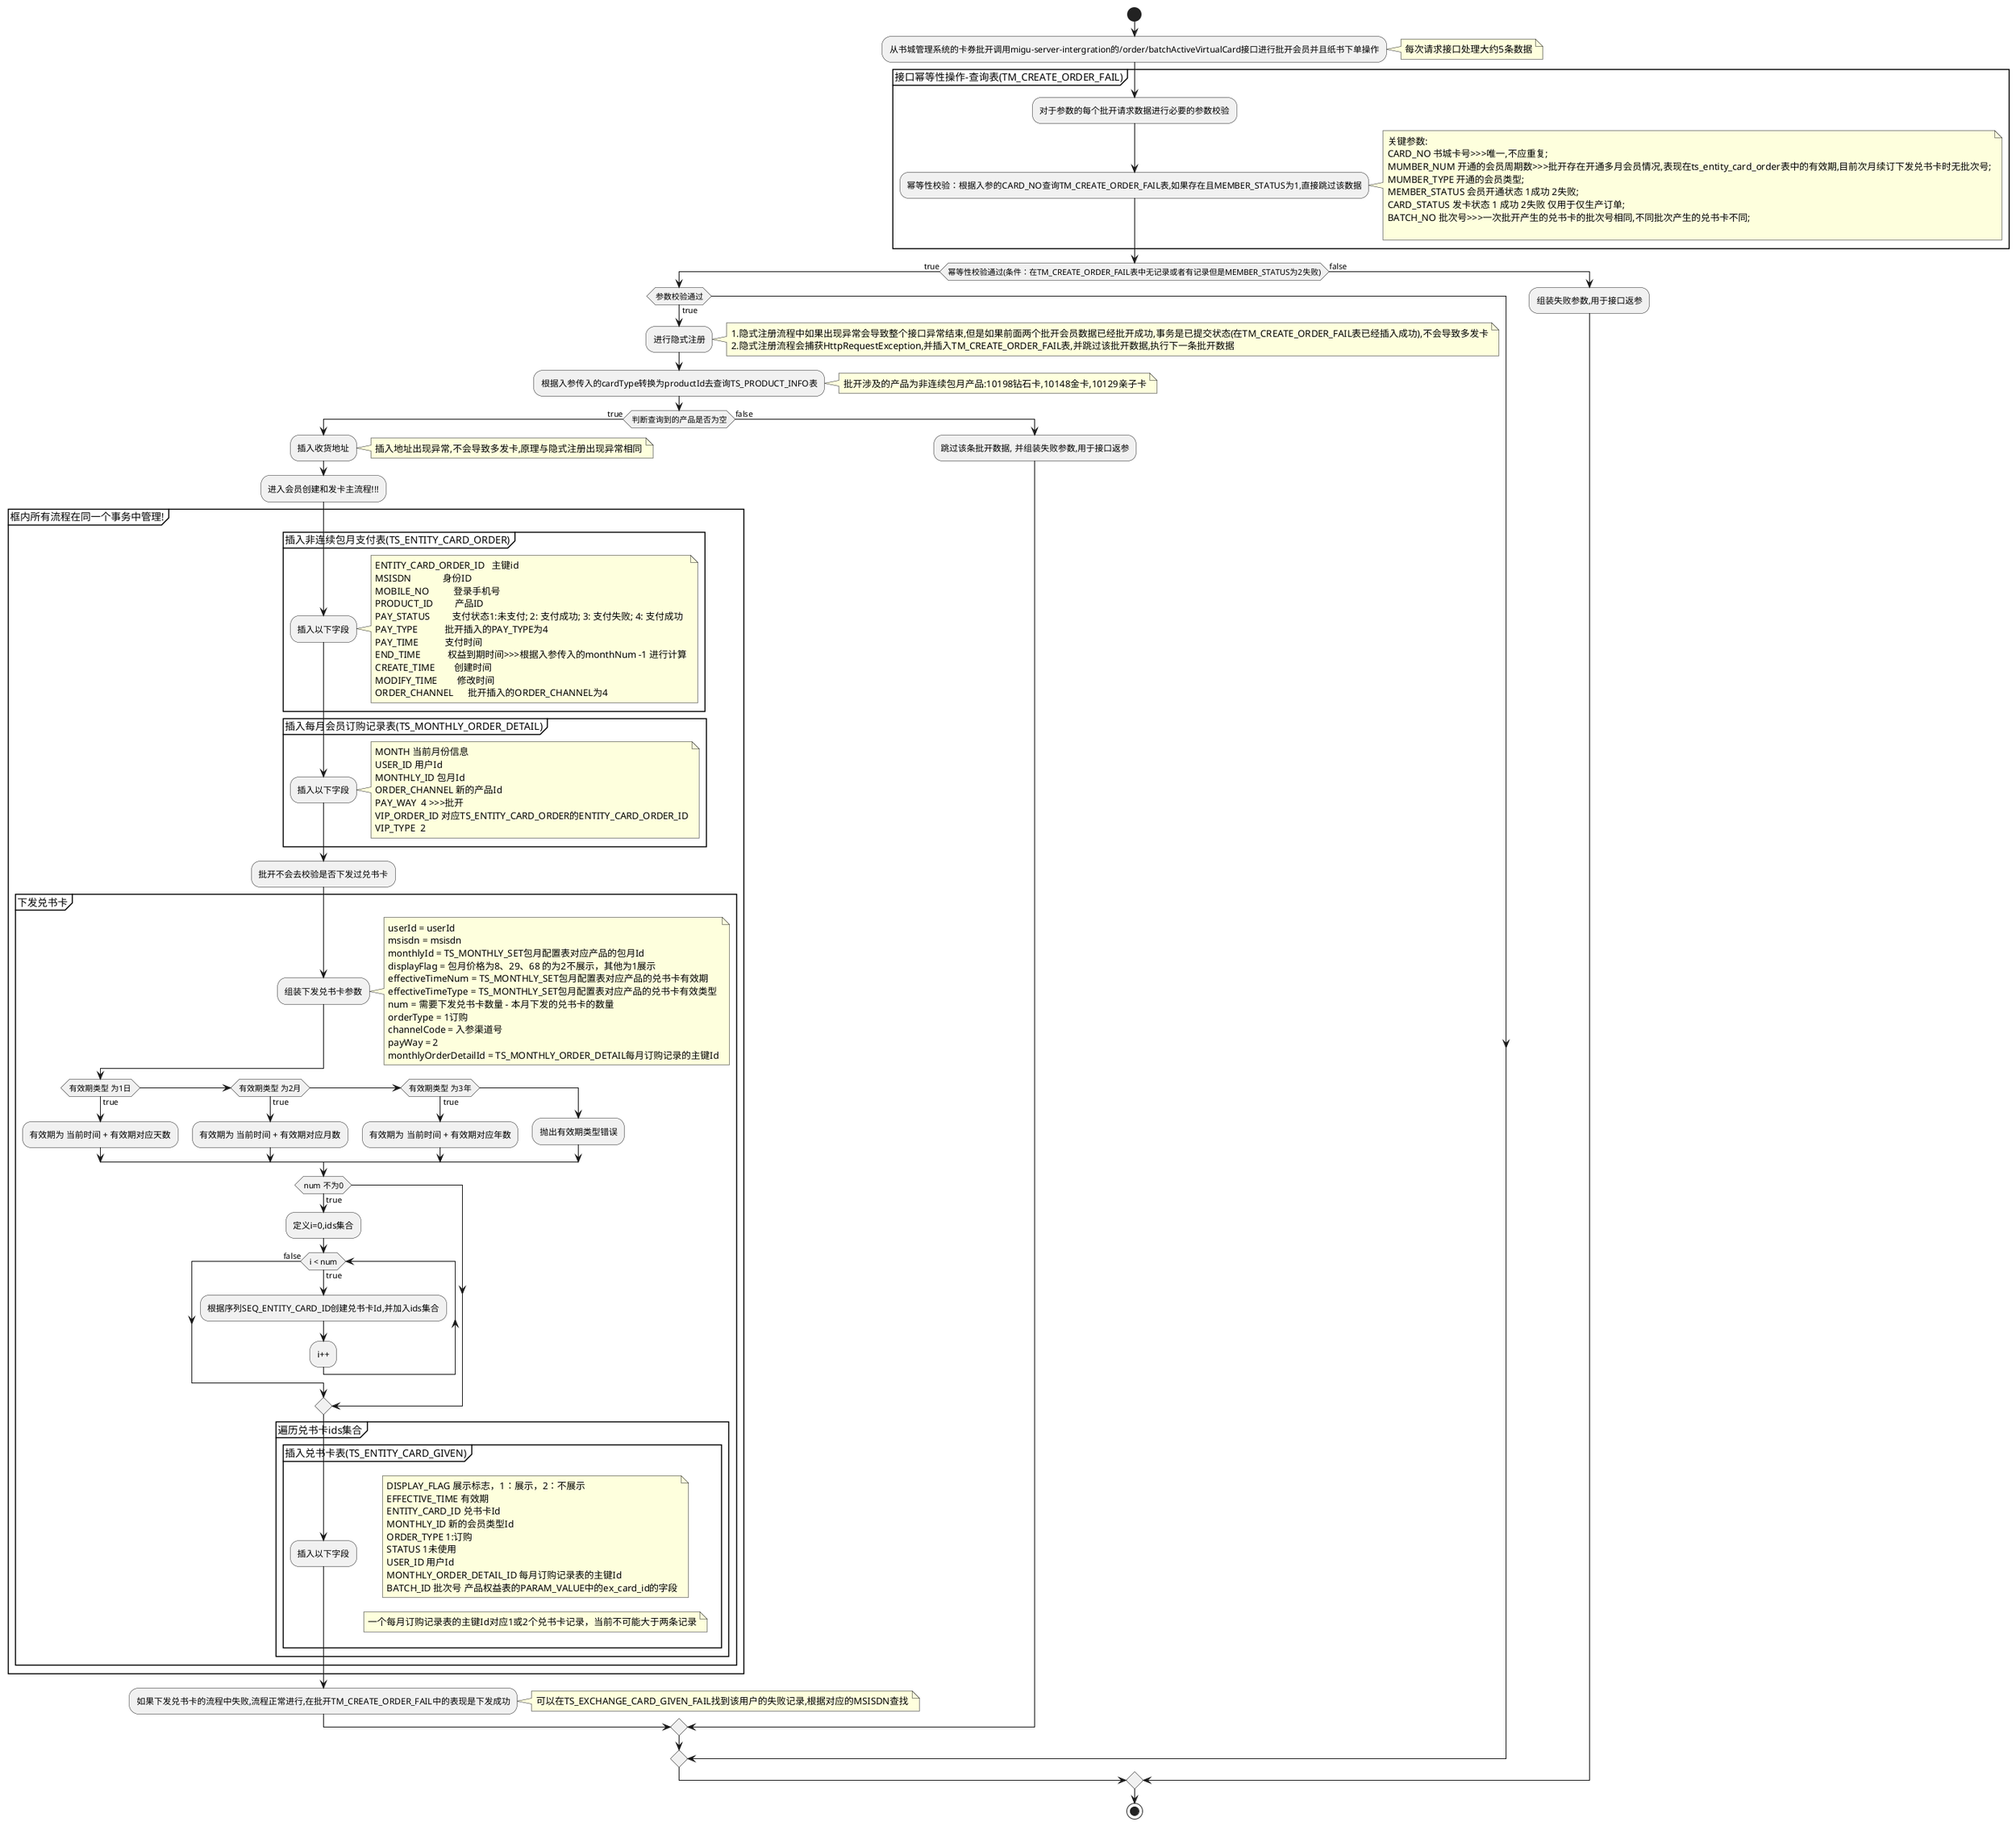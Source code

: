 @startuml
start
:从书城管理系统的卡券批开调用migu-server-intergration的/order/batchActiveVirtualCard接口进行批开会员并且纸书下单操作;
note right
每次请求接口处理大约5条数据
end note
partition 接口幂等性操作-查询表(TM_CREATE_ORDER_FAIL) {
   :对于参数的每个批开请求数据进行必要的参数校验;
   :幂等性校验：根据入参的CARD_NO查询TM_CREATE_ORDER_FAIL表,如果存在且MEMBER_STATUS为1,直接跳过该数据;
   note right
   关键参数:
   CARD_NO 书城卡号>>>唯一,不应重复;
   MUMBER_NUM 开通的会员周期数>>>批开存在开通多月会员情况,表现在ts_entity_card_order表中的有效期,目前次月续订下发兑书卡时无批次号;
   MUMBER_TYPE 开通的会员类型;
   MEMBER_STATUS 会员开通状态 1成功 2失败;
   CARD_STATUS 发卡状态 1 成功 2失败 仅用于仅生产订单;
   BATCH_NO 批次号>>>一次批开产生的兑书卡的批次号相同,不同批次产生的兑书卡不同;

   end note

}
if (幂等性校验通过(条件：在TM_CREATE_ORDER_FAIL表中无记录或者有记录但是MEMBER_STATUS为2失败))then(true)
   if (参数校验通过)then(true)
      :进行隐式注册;
      note right
      1.隐式注册流程中如果出现异常会导致整个接口异常结束,但是如果前面两个批开会员数据已经批开成功,事务是已提交状态(在TM_CREATE_ORDER_FAIL表已经插入成功),不会导致多发卡
      2.隐式注册流程会捕获HttpRequestException,并插入TM_CREATE_ORDER_FAIL表,并跳过该批开数据,执行下一条批开数据
      end note
      :根据入参传入的cardType转换为productId去查询TS_PRODUCT_INFO表;
      note right
      批开涉及的产品为非连续包月产品:10198钻石卡,10148金卡,10129亲子卡
      end note
      if (判断查询到的产品是否为空)then(true)
         :插入收货地址;
         note right
         插入地址出现异常,不会导致多发卡,原理与隐式注册出现异常相同
         end note
         :进入会员创建和发卡主流程!!!;
         partition 框内所有流程在同一个事务中管理! {

             partition 插入非连续包月支付表(TS_ENTITY_CARD_ORDER) {
                :插入以下字段;
                note right
                ENTITY_CARD_ORDER_ID   主键id
                MSISDN             身份ID
                MOBILE_NO          登录手机号
                PRODUCT_ID         产品ID
                PAY_STATUS         支付状态1:未支付; 2: 支付成功; 3: 支付失败; 4: 支付成功
                PAY_TYPE           批开插入的PAY_TYPE为4
                PAY_TIME           支付时间
                END_TIME           权益到期时间>>>根据入参传入的monthNum -1 进行计算
                CREATE_TIME        创建时间
                MODIFY_TIME        修改时间
                ORDER_CHANNEL      批开插入的ORDER_CHANNEL为4
                end note
             }

             partition 插入每月会员订购记录表(TS_MONTHLY_ORDER_DETAIL) {
                      :插入以下字段;
                      note right
                      MONTH 当前月份信息
                      USER_ID 用户Id
                      MONTHLY_ID 包月Id
                      ORDER_CHANNEL 新的产品Id
                      PAY_WAY  4 >>>批开
                      VIP_ORDER_ID 对应TS_ENTITY_CARD_ORDER的ENTITY_CARD_ORDER_ID
                      VIP_TYPE  2
                      end note
             }

			 :批开不会去校验是否下发过兑书卡;

             partition 下发兑书卡 {
                              :组装下发兑书卡参数;
                              note right
                              userId = userId
                              msisdn = msisdn
                              monthlyId = TS_MONTHLY_SET包月配置表对应产品的包月Id
                              displayFlag = 包月价格为8、29、68 的为2不展示，其他为1展示
                              effectiveTimeNum = TS_MONTHLY_SET包月配置表对应产品的兑书卡有效期
                              effectiveTimeType = TS_MONTHLY_SET包月配置表对应产品的兑书卡有效类型
                              num = 需要下发兑书卡数量 - 本月下发的兑书卡的数量
                              orderType = 1订购
                              channelCode = 入参渠道号
                              payWay = 2
                              monthlyOrderDetailId = TS_MONTHLY_ORDER_DETAIL每月订购记录的主键Id
                              end note
                              if (有效期类型 为1日)then(true)
                                 :有效期为 当前时间 + 有效期对应天数;
                              else if (有效期类型 为2月)then(true)
                                 :有效期为 当前时间 + 有效期对应月数;
                              else if (有效期类型 为3年)then(true)
                                 :有效期为 当前时间 + 有效期对应年数;
                              else
                                 :抛出有效期类型错误;
                              endif
                              if (num 不为0)then(true)
                                 :定义i=0,ids集合;
                                 while (i < num) is (true)
                                    :根据序列SEQ_ENTITY_CARD_ID创建兑书卡Id,并加入ids集合;
                                    :i++;
                                 end while(false)
                              endif
                              partition 遍历兑书卡ids集合 {
                                 partition 插入兑书卡表(TS_ENTITY_CARD_GIVEN) {
                                    :插入以下字段;
                                    note right
                                    DISPLAY_FLAG 展示标志，1：展示，2：不展示
                                    EFFECTIVE_TIME 有效期
                                    ENTITY_CARD_ID 兑书卡Id
                                    MONTHLY_ID 新的会员类型Id
                                    ORDER_TYPE 1:订购
                                    STATUS 1未使用
                                    USER_ID 用户Id
                                    MONTHLY_ORDER_DETAIL_ID 每月订购记录表的主键Id
                                    BATCH_ID 批次号 产品权益表的PARAM_VALUE中的ex_card_id的字段
                                    end note
                                    note right
                                    一个每月订购记录表的主键Id对应1或2个兑书卡记录，当前不可能大于两条记录
                                    end note
                                 }
                              }
                           }
         }
         :如果下发兑书卡的流程中失败,流程正常进行,在批开TM_CREATE_ORDER_FAIL中的表现是下发成功;
         note right
         可以在TS_EXCHANGE_CARD_GIVEN_FAIL找到该用户的失败记录,根据对应的MSISDN查找
         end note
      else (false)
      :跳过该条批开数据, 并组装失败参数,用于接口返参;
      endif

   endif
else (false)
:组装失败参数,用于接口返参;
endif
stop
@enduml